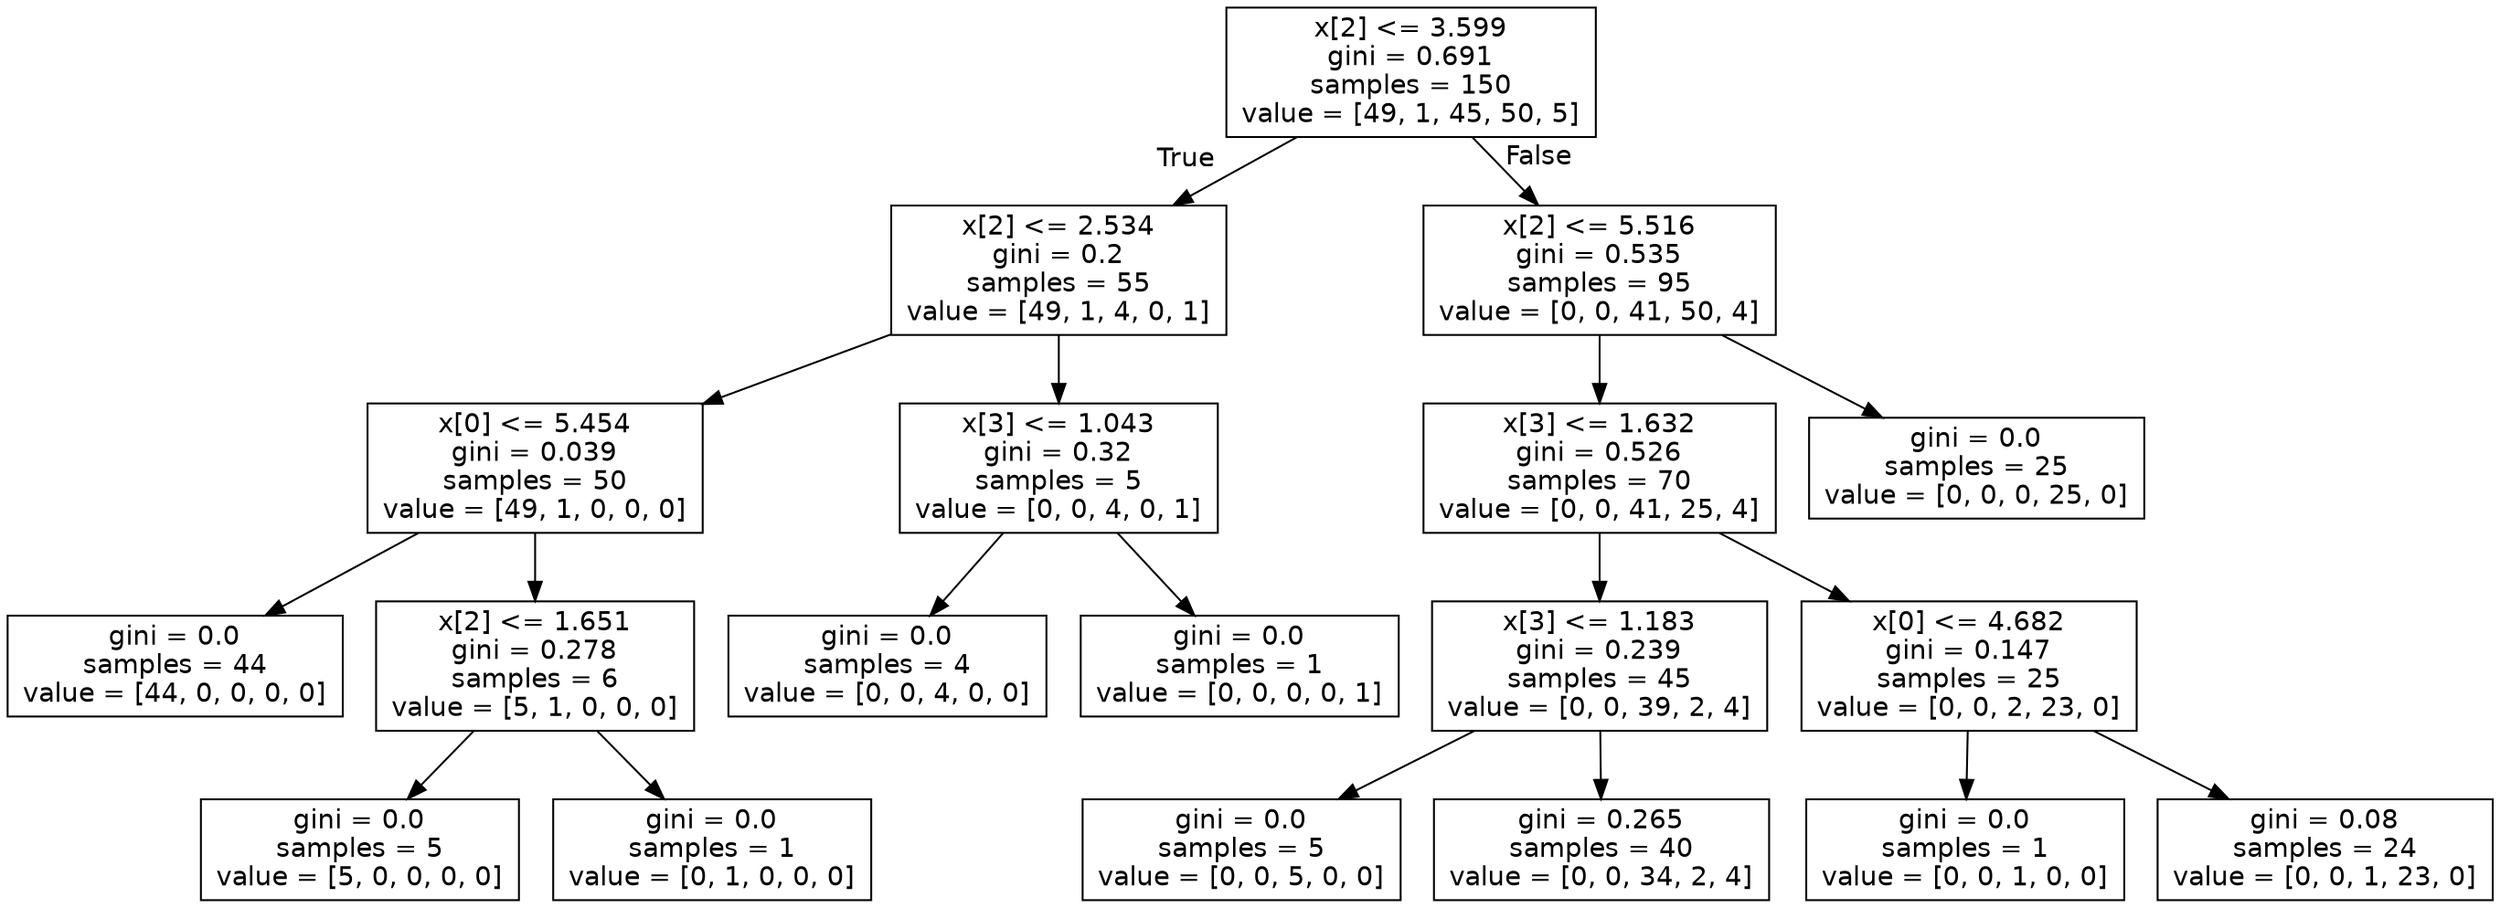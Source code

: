 digraph Tree {
node [shape=box, fontname="helvetica"] ;
edge [fontname="helvetica"] ;
0 [label="x[2] <= 3.599\ngini = 0.691\nsamples = 150\nvalue = [49, 1, 45, 50, 5]"] ;
1 [label="x[2] <= 2.534\ngini = 0.2\nsamples = 55\nvalue = [49, 1, 4, 0, 1]"] ;
0 -> 1 [labeldistance=2.5, labelangle=45, headlabel="True"] ;
2 [label="x[0] <= 5.454\ngini = 0.039\nsamples = 50\nvalue = [49, 1, 0, 0, 0]"] ;
1 -> 2 ;
3 [label="gini = 0.0\nsamples = 44\nvalue = [44, 0, 0, 0, 0]"] ;
2 -> 3 ;
4 [label="x[2] <= 1.651\ngini = 0.278\nsamples = 6\nvalue = [5, 1, 0, 0, 0]"] ;
2 -> 4 ;
5 [label="gini = 0.0\nsamples = 5\nvalue = [5, 0, 0, 0, 0]"] ;
4 -> 5 ;
6 [label="gini = 0.0\nsamples = 1\nvalue = [0, 1, 0, 0, 0]"] ;
4 -> 6 ;
7 [label="x[3] <= 1.043\ngini = 0.32\nsamples = 5\nvalue = [0, 0, 4, 0, 1]"] ;
1 -> 7 ;
8 [label="gini = 0.0\nsamples = 4\nvalue = [0, 0, 4, 0, 0]"] ;
7 -> 8 ;
9 [label="gini = 0.0\nsamples = 1\nvalue = [0, 0, 0, 0, 1]"] ;
7 -> 9 ;
10 [label="x[2] <= 5.516\ngini = 0.535\nsamples = 95\nvalue = [0, 0, 41, 50, 4]"] ;
0 -> 10 [labeldistance=2.5, labelangle=-45, headlabel="False"] ;
11 [label="x[3] <= 1.632\ngini = 0.526\nsamples = 70\nvalue = [0, 0, 41, 25, 4]"] ;
10 -> 11 ;
12 [label="x[3] <= 1.183\ngini = 0.239\nsamples = 45\nvalue = [0, 0, 39, 2, 4]"] ;
11 -> 12 ;
13 [label="gini = 0.0\nsamples = 5\nvalue = [0, 0, 5, 0, 0]"] ;
12 -> 13 ;
14 [label="gini = 0.265\nsamples = 40\nvalue = [0, 0, 34, 2, 4]"] ;
12 -> 14 ;
15 [label="x[0] <= 4.682\ngini = 0.147\nsamples = 25\nvalue = [0, 0, 2, 23, 0]"] ;
11 -> 15 ;
16 [label="gini = 0.0\nsamples = 1\nvalue = [0, 0, 1, 0, 0]"] ;
15 -> 16 ;
17 [label="gini = 0.08\nsamples = 24\nvalue = [0, 0, 1, 23, 0]"] ;
15 -> 17 ;
18 [label="gini = 0.0\nsamples = 25\nvalue = [0, 0, 0, 25, 0]"] ;
10 -> 18 ;
}